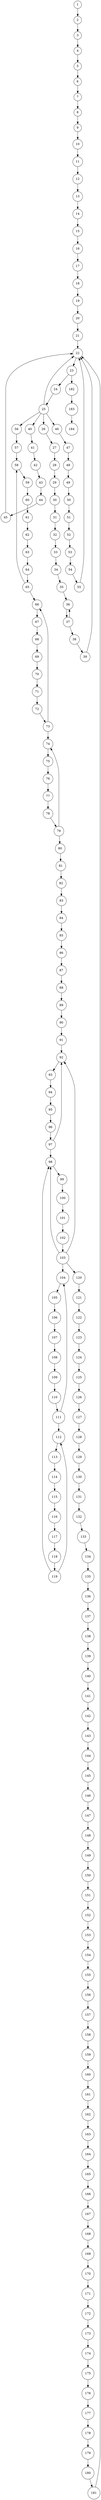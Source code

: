 digraph finite_state_machine {
	rankdir=TB;
	node [shape = circle];
	1 -> 2;
	2 -> 3;
	3 -> 4;
	4 -> 5;
	5 -> 6;
	6 -> 7;
	7 -> 8;
	8 -> 9;
	9 -> 10;
	10 -> 11;
	11 -> 12;
	12 -> 13;
	13 -> 14;
	14 -> 15;
	15 -> 16;
	16 -> 17;
	17 -> 18;
	18 -> 19;
	19 -> 20;
	20 -> 21;
	21 -> 22;
	22 -> 23;
	23 -> 24;
	23 -> 182;
	24 -> 25;
	25 -> 22;
	25 -> 26;
	25 -> 40;
	25 -> 46;
	25 -> 56;
	26 -> 27;
	27 -> 28;
	28 -> 29;
	29 -> 30;
	30 -> 31;
	31 -> 32;
	32 -> 33;
	33 -> 34;
	34 -> 35;
	35 -> 36;
	36 -> 37;
	37 -> 36;
	37 -> 38;
	38 -> 39;
	39 -> 22;
	40 -> 41;
	41 -> 42;
	42 -> 43;
	43 -> 44;
	44 -> 45;
	45 -> 22;
	46 -> 47;
	47 -> 48;
	48 -> 49;
	49 -> 50;
	50 -> 51;
	51 -> 52;
	52 -> 53;
	53 -> 54;
	54 -> 55;
	55 -> 22;
	56 -> 57;
	57 -> 58;
	58 -> 59;
	59 -> 60;
	60 -> 61;
	61 -> 62;
	62 -> 63;
	63 -> 64;
	64 -> 65;
	65 -> 58;
	65 -> 66;
	66 -> 67;
	67 -> 68;
	68 -> 69;
	69 -> 70;
	70 -> 71;
	71 -> 72;
	72 -> 73;
	73 -> 66;
	73 -> 74;
	74 -> 75;
	75 -> 76;
	76 -> 77;
	77 -> 78;
	78 -> 79;
	79 -> 74;
	79 -> 80;
	80 -> 81;
	81 -> 82;
	82 -> 83;
	83 -> 84;
	84 -> 85;
	85 -> 86;
	86 -> 87;
	87 -> 88;
	88 -> 89;
	89 -> 90;
	90 -> 91;
	91 -> 92;
	92 -> 93;
	93 -> 94;
	94 -> 95;
	95 -> 96;
	96 -> 97;
	97 -> 92;
	97 -> 98;
	98 -> 99;
	99 -> 100;
	100 -> 101;
	101 -> 102;
	102 -> 103;
	103 -> 92;
	103 -> 98;
	103 -> 104;
	103 -> 120;
	104 -> 105;
	105 -> 106;
	106 -> 107;
	107 -> 108;
	108 -> 109;
	109 -> 110;
	110 -> 111;
	111 -> 104;
	111 -> 112;
	112 -> 113;
	113 -> 114;
	114 -> 115;
	115 -> 116;
	116 -> 117;
	117 -> 118;
	118 -> 119;
	119 -> 98;
	119 -> 112;
	120 -> 121;
	121 -> 122;
	122 -> 123;
	123 -> 124;
	124 -> 125;
	125 -> 126;
	126 -> 127;
	127 -> 128;
	128 -> 129;
	129 -> 130;
	130 -> 131;
	131 -> 132;
	132 -> 133;
	133 -> 134;
	134 -> 135;
	135 -> 136;
	136 -> 137;
	137 -> 138;
	138 -> 139;
	139 -> 140;
	140 -> 141;
	141 -> 142;
	142 -> 143;
	143 -> 144;
	144 -> 145;
	145 -> 146;
	146 -> 147;
	147 -> 148;
	148 -> 149;
	149 -> 150;
	150 -> 151;
	151 -> 152;
	152 -> 153;
	153 -> 154;
	154 -> 155;
	155 -> 156;
	156 -> 157;
	157 -> 158;
	158 -> 159;
	159 -> 160;
	160 -> 161;
	161 -> 162;
	162 -> 163;
	163 -> 164;
	164 -> 165;
	165 -> 166;
	166 -> 167;
	167 -> 168;
	168 -> 169;
	169 -> 170;
	170 -> 171;
	171 -> 172;
	172 -> 173;
	173 -> 174;
	174 -> 175;
	175 -> 176;
	176 -> 177;
	177 -> 178;
	178 -> 179;
	179 -> 180;
	180 -> 181;
	181 -> 22;
	182 -> 183;
	183 -> 184;
}
